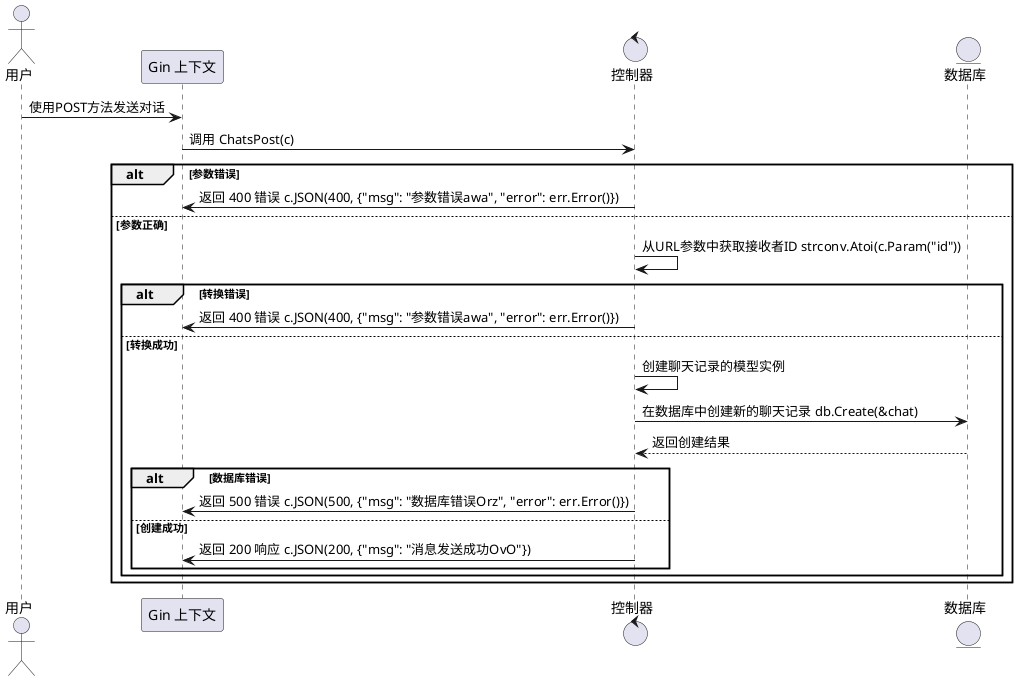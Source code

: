 @startuml
actor 用户 as u

participant "Gin 上下文" as c

control "控制器" as ctrl

entity "数据库" as db

u -> c : 使用POST方法发送对话
c -> ctrl : 调用 ChatsPost(c)
alt 参数错误
    ctrl -> c : 返回 400 错误 c.JSON(400, {"msg": "参数错误awa", "error": err.Error()})
else 参数正确
    ctrl -> ctrl : 从URL参数中获取接收者ID strconv.Atoi(c.Param("id"))
    alt 转换错误
        ctrl -> c : 返回 400 错误 c.JSON(400, {"msg": "参数错误awa", "error": err.Error()})
    else 转换成功
        ctrl -> ctrl : 创建聊天记录的模型实例
        ctrl -> db : 在数据库中创建新的聊天记录 db.Create(&chat)
        db --> ctrl : 返回创建结果
        alt 数据库错误
            ctrl -> c : 返回 500 错误 c.JSON(500, {"msg": "数据库错误Orz", "error": err.Error()})
        else 创建成功
            ctrl -> c : 返回 200 响应 c.JSON(200, {"msg": "消息发送成功OvO"})
        end
    end
end
@enduml